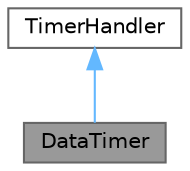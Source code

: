 digraph "DataTimer"
{
 // LATEX_PDF_SIZE
  bgcolor="transparent";
  edge [fontname=Helvetica,fontsize=10,labelfontname=Helvetica,labelfontsize=10];
  node [fontname=Helvetica,fontsize=10,shape=box,height=0.2,width=0.4];
  Node1 [id="Node000001",label="DataTimer",height=0.2,width=0.4,color="gray40", fillcolor="grey60", style="filled", fontcolor="black",tooltip="Class that represents the timer that describe the time needed for the DATA Phy layer to receive packe..."];
  Node2 -> Node1 [id="edge1_Node000001_Node000002",dir="back",color="steelblue1",style="solid",tooltip=" "];
  Node2 [id="Node000002",label="TimerHandler",height=0.2,width=0.4,color="gray40", fillcolor="white", style="filled",tooltip=" "];
}
